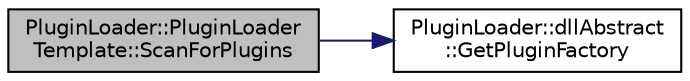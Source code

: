digraph "PluginLoader::PluginLoaderTemplate::ScanForPlugins"
{
 // INTERACTIVE_SVG=YES
 // LATEX_PDF_SIZE
  edge [fontname="Helvetica",fontsize="10",labelfontname="Helvetica",labelfontsize="10"];
  node [fontname="Helvetica",fontsize="10",shape=record];
  rankdir="LR";
  Node2 [label="PluginLoader::PluginLoader\lTemplate::ScanForPlugins",height=0.2,width=0.4,color="black", fillcolor="grey75", style="filled", fontcolor="black",tooltip="Scans for plugins in the provided location."];
  Node2 -> Node3 [color="midnightblue",fontsize="10",style="solid",fontname="Helvetica"];
  Node3 [label="PluginLoader::dllAbstract\l::GetPluginFactory",height=0.2,width=0.4,color="black", fillcolor="white", style="filled",URL="$df/d1e/classPluginLoader_1_1dllAbstract.html#a1560b7381d7c034642245022479f21e7",tooltip="Returns a pointer to the factory function."];
}
